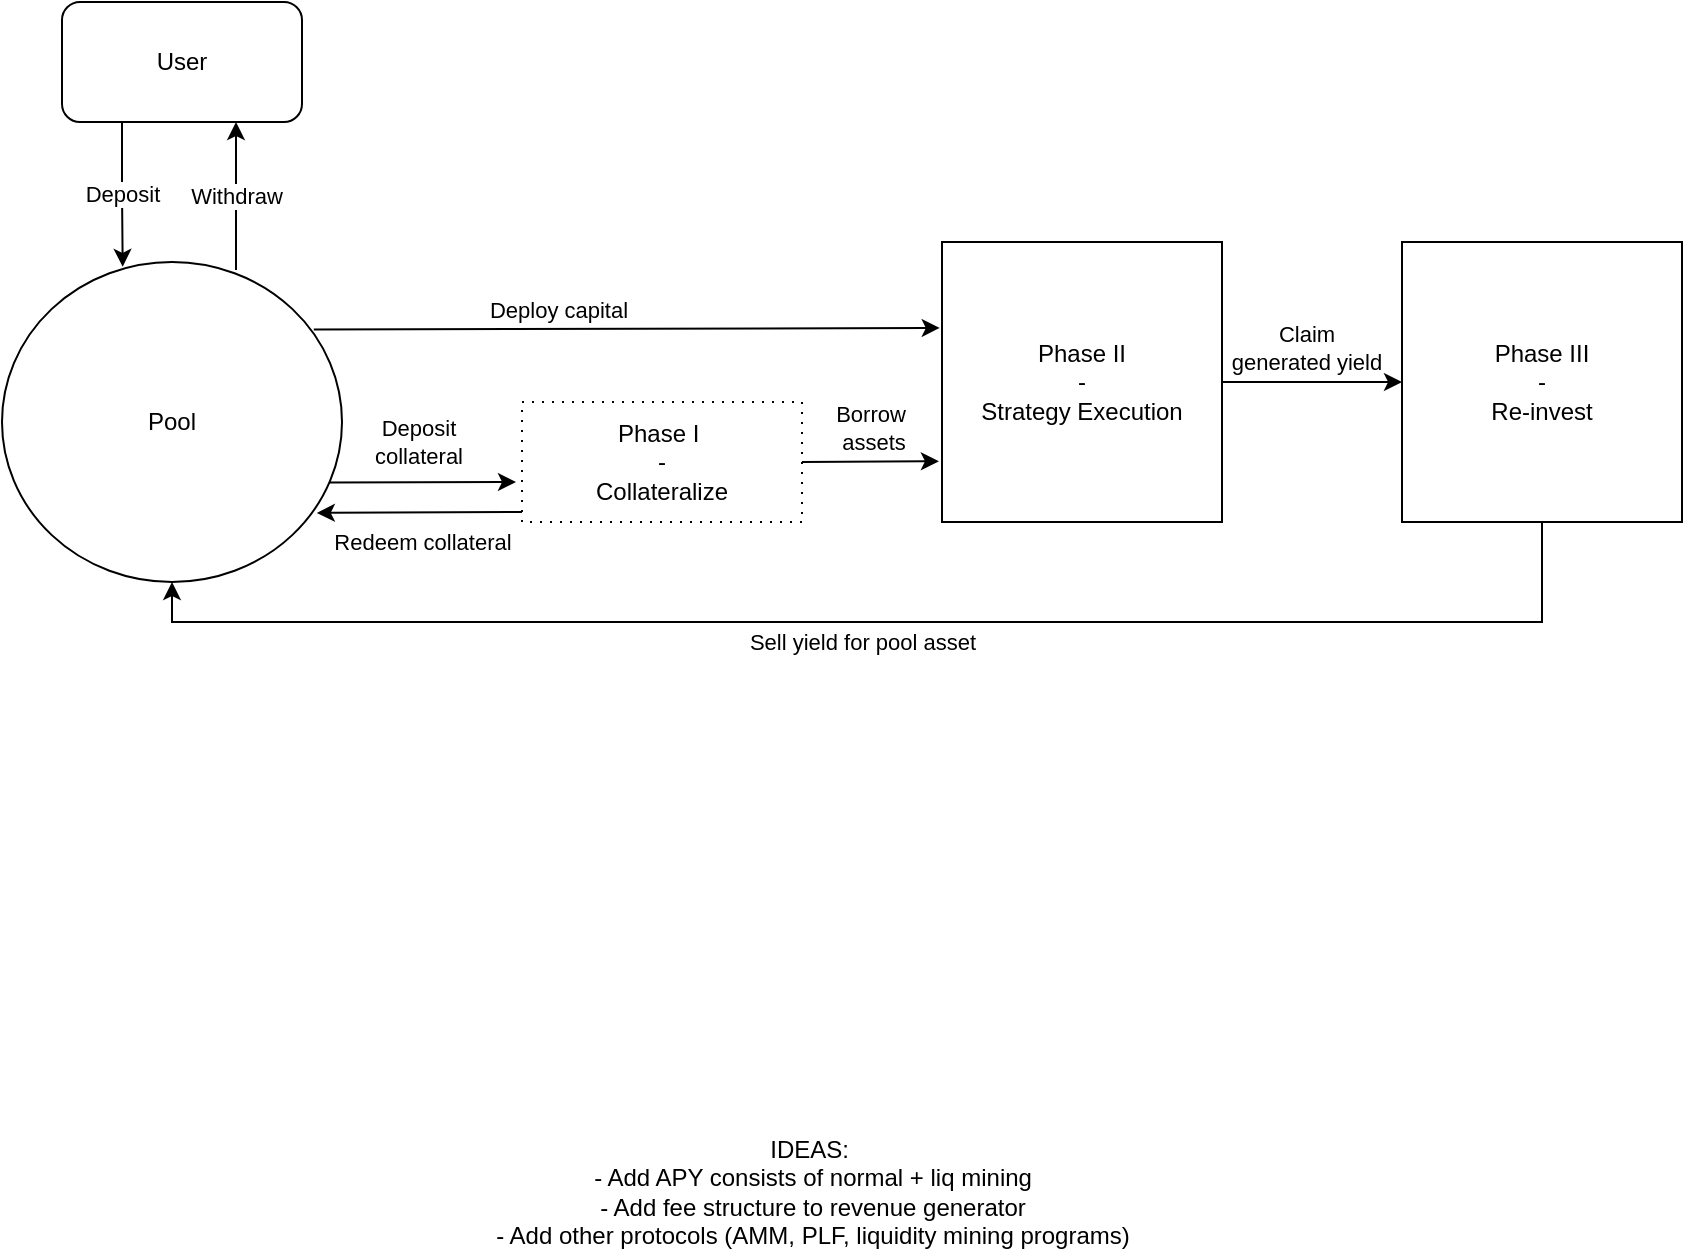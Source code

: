 <mxfile version="14.6.1" type="github"><diagram id="LoRkxZrGQF_bMvdw9qJP" name="Page-1"><mxGraphModel dx="1422" dy="762" grid="1" gridSize="10" guides="1" tooltips="1" connect="1" arrows="1" fold="1" page="1" pageScale="1" pageWidth="850" pageHeight="1100" math="0" shadow="0"><root><mxCell id="0"/><mxCell id="1" parent="0"/><mxCell id="SN9ToEZ5n2eKpUGSWhb2-15" value="Deposit" style="edgeStyle=orthogonalEdgeStyle;rounded=0;orthogonalLoop=1;jettySize=auto;html=1;exitX=0.25;exitY=1;exitDx=0;exitDy=0;entryX=0.355;entryY=0.015;entryDx=0;entryDy=0;entryPerimeter=0;horizontal=1;" parent="1" source="SN9ToEZ5n2eKpUGSWhb2-1" target="SN9ToEZ5n2eKpUGSWhb2-14" edge="1"><mxGeometry relative="1" as="geometry"/></mxCell><mxCell id="SN9ToEZ5n2eKpUGSWhb2-1" value="User" style="rounded=1;whiteSpace=wrap;html=1;" parent="1" vertex="1"><mxGeometry x="30" y="10" width="120" height="60" as="geometry"/></mxCell><mxCell id="SN9ToEZ5n2eKpUGSWhb2-10" value="Phase I&amp;nbsp;&lt;br&gt;-&lt;br&gt;Collateralize" style="rounded=0;whiteSpace=wrap;html=1;dashed=1;dashPattern=1 4;" parent="1" vertex="1"><mxGeometry x="260" y="210" width="140" height="60" as="geometry"/></mxCell><mxCell id="SN9ToEZ5n2eKpUGSWhb2-11" value="Phase II&lt;br&gt;-&lt;br&gt;Strategy Execution" style="rounded=0;whiteSpace=wrap;html=1;" parent="1" vertex="1"><mxGeometry x="470" y="130" width="140" height="140" as="geometry"/></mxCell><mxCell id="SN9ToEZ5n2eKpUGSWhb2-28" style="edgeStyle=orthogonalEdgeStyle;rounded=0;orthogonalLoop=1;jettySize=auto;html=1;entryX=0.5;entryY=1;entryDx=0;entryDy=0;" parent="1" source="SN9ToEZ5n2eKpUGSWhb2-12" target="SN9ToEZ5n2eKpUGSWhb2-14" edge="1"><mxGeometry relative="1" as="geometry"><Array as="points"><mxPoint x="770" y="320"/><mxPoint x="85" y="320"/></Array></mxGeometry></mxCell><mxCell id="SN9ToEZ5n2eKpUGSWhb2-29" value="Sell yield for pool asset" style="edgeLabel;html=1;align=center;verticalAlign=middle;resizable=0;points=[];" parent="SN9ToEZ5n2eKpUGSWhb2-28" vertex="1" connectable="0"><mxGeometry x="-0.012" y="-1" relative="1" as="geometry"><mxPoint x="-17" y="11" as="offset"/></mxGeometry></mxCell><mxCell id="SN9ToEZ5n2eKpUGSWhb2-12" value="Phase III&lt;br&gt;-&lt;br&gt;Re-invest" style="rounded=0;whiteSpace=wrap;html=1;" parent="1" vertex="1"><mxGeometry x="700" y="130" width="140" height="140" as="geometry"/></mxCell><mxCell id="SN9ToEZ5n2eKpUGSWhb2-13" value="IDEAS:&amp;nbsp;&lt;br&gt;- Add APY consists of normal + liq mining&lt;br&gt;- Add fee structure to revenue generator&lt;br&gt;- Add other protocols (AMM, PLF, liquidity mining programs)" style="text;html=1;align=center;verticalAlign=middle;resizable=0;points=[];autosize=1;strokeColor=none;" parent="1" vertex="1"><mxGeometry x="240" y="575" width="330" height="60" as="geometry"/></mxCell><mxCell id="SN9ToEZ5n2eKpUGSWhb2-14" value="Pool" style="ellipse;whiteSpace=wrap;html=1;" parent="1" vertex="1"><mxGeometry y="140" width="170" height="160" as="geometry"/></mxCell><mxCell id="SN9ToEZ5n2eKpUGSWhb2-16" value="Withdraw" style="edgeStyle=orthogonalEdgeStyle;rounded=0;orthogonalLoop=1;jettySize=auto;html=1;" parent="1" edge="1"><mxGeometry relative="1" as="geometry"><mxPoint x="117" y="144" as="sourcePoint"/><mxPoint x="117" y="70" as="targetPoint"/><Array as="points"><mxPoint x="117" y="144"/></Array></mxGeometry></mxCell><mxCell id="SN9ToEZ5n2eKpUGSWhb2-17" value="" style="endArrow=classic;html=1;exitX=0.964;exitY=0.689;exitDx=0;exitDy=0;exitPerimeter=0;" parent="1" source="SN9ToEZ5n2eKpUGSWhb2-14" edge="1"><mxGeometry width="50" height="50" relative="1" as="geometry"><mxPoint x="390" y="240" as="sourcePoint"/><mxPoint x="257" y="250" as="targetPoint"/></mxGeometry></mxCell><mxCell id="SN9ToEZ5n2eKpUGSWhb2-19" value="Deposit &lt;br&gt;collateral" style="edgeLabel;html=1;align=center;verticalAlign=middle;resizable=0;points=[];" parent="SN9ToEZ5n2eKpUGSWhb2-17" vertex="1" connectable="0"><mxGeometry x="-0.295" relative="1" as="geometry"><mxPoint x="11" y="-20" as="offset"/></mxGeometry></mxCell><mxCell id="SN9ToEZ5n2eKpUGSWhb2-18" value="" style="endArrow=classic;html=1;entryX=0.926;entryY=0.784;entryDx=0;entryDy=0;entryPerimeter=0;" parent="1" target="SN9ToEZ5n2eKpUGSWhb2-14" edge="1"><mxGeometry width="50" height="50" relative="1" as="geometry"><mxPoint x="260" y="265" as="sourcePoint"/><mxPoint x="267.06" y="235.06" as="targetPoint"/></mxGeometry></mxCell><mxCell id="SN9ToEZ5n2eKpUGSWhb2-20" value="Redeem collateral" style="edgeLabel;html=1;align=center;verticalAlign=middle;resizable=0;points=[];" parent="SN9ToEZ5n2eKpUGSWhb2-18" vertex="1" connectable="0"><mxGeometry x="-0.175" y="1" relative="1" as="geometry"><mxPoint x="-8" y="14" as="offset"/></mxGeometry></mxCell><mxCell id="SN9ToEZ5n2eKpUGSWhb2-21" value="" style="endArrow=classic;html=1;entryX=-0.008;entryY=0.307;entryDx=0;entryDy=0;entryPerimeter=0;exitX=0.917;exitY=0.211;exitDx=0;exitDy=0;exitPerimeter=0;" parent="1" source="SN9ToEZ5n2eKpUGSWhb2-14" target="SN9ToEZ5n2eKpUGSWhb2-11" edge="1"><mxGeometry width="50" height="50" relative="1" as="geometry"><mxPoint x="180" y="170" as="sourcePoint"/><mxPoint x="243.12" y="160" as="targetPoint"/></mxGeometry></mxCell><mxCell id="SN9ToEZ5n2eKpUGSWhb2-22" value="Deploy capital" style="edgeLabel;html=1;align=center;verticalAlign=middle;resizable=0;points=[];" parent="SN9ToEZ5n2eKpUGSWhb2-21" vertex="1" connectable="0"><mxGeometry x="-0.295" relative="1" as="geometry"><mxPoint x="11" y="-10" as="offset"/></mxGeometry></mxCell><mxCell id="SN9ToEZ5n2eKpUGSWhb2-23" value="" style="endArrow=classic;html=1;exitX=1;exitY=0.5;exitDx=0;exitDy=0;entryX=-0.011;entryY=0.783;entryDx=0;entryDy=0;entryPerimeter=0;" parent="1" source="SN9ToEZ5n2eKpUGSWhb2-10" target="SN9ToEZ5n2eKpUGSWhb2-11" edge="1"><mxGeometry width="50" height="50" relative="1" as="geometry"><mxPoint x="160" y="170.24" as="sourcePoint"/><mxPoint x="480.14" y="169.54" as="targetPoint"/></mxGeometry></mxCell><mxCell id="SN9ToEZ5n2eKpUGSWhb2-24" value="Borrow&lt;br&gt;&amp;nbsp;assets" style="edgeLabel;html=1;align=center;verticalAlign=middle;resizable=0;points=[];" parent="SN9ToEZ5n2eKpUGSWhb2-23" vertex="1" connectable="0"><mxGeometry x="-0.295" relative="1" as="geometry"><mxPoint x="10" y="-17" as="offset"/></mxGeometry></mxCell><mxCell id="SN9ToEZ5n2eKpUGSWhb2-25" value="" style="endArrow=classic;html=1;entryX=0;entryY=0.5;entryDx=0;entryDy=0;" parent="1" source="SN9ToEZ5n2eKpUGSWhb2-11" target="SN9ToEZ5n2eKpUGSWhb2-12" edge="1"><mxGeometry width="50" height="50" relative="1" as="geometry"><mxPoint x="611.54" y="200.09" as="sourcePoint"/><mxPoint x="670" y="230" as="targetPoint"/></mxGeometry></mxCell><mxCell id="SN9ToEZ5n2eKpUGSWhb2-26" value="Claim&lt;br&gt;generated yield" style="edgeLabel;html=1;align=center;verticalAlign=middle;resizable=0;points=[];" parent="SN9ToEZ5n2eKpUGSWhb2-25" vertex="1" connectable="0"><mxGeometry x="-0.295" relative="1" as="geometry"><mxPoint x="10" y="-17" as="offset"/></mxGeometry></mxCell></root></mxGraphModel></diagram></mxfile>